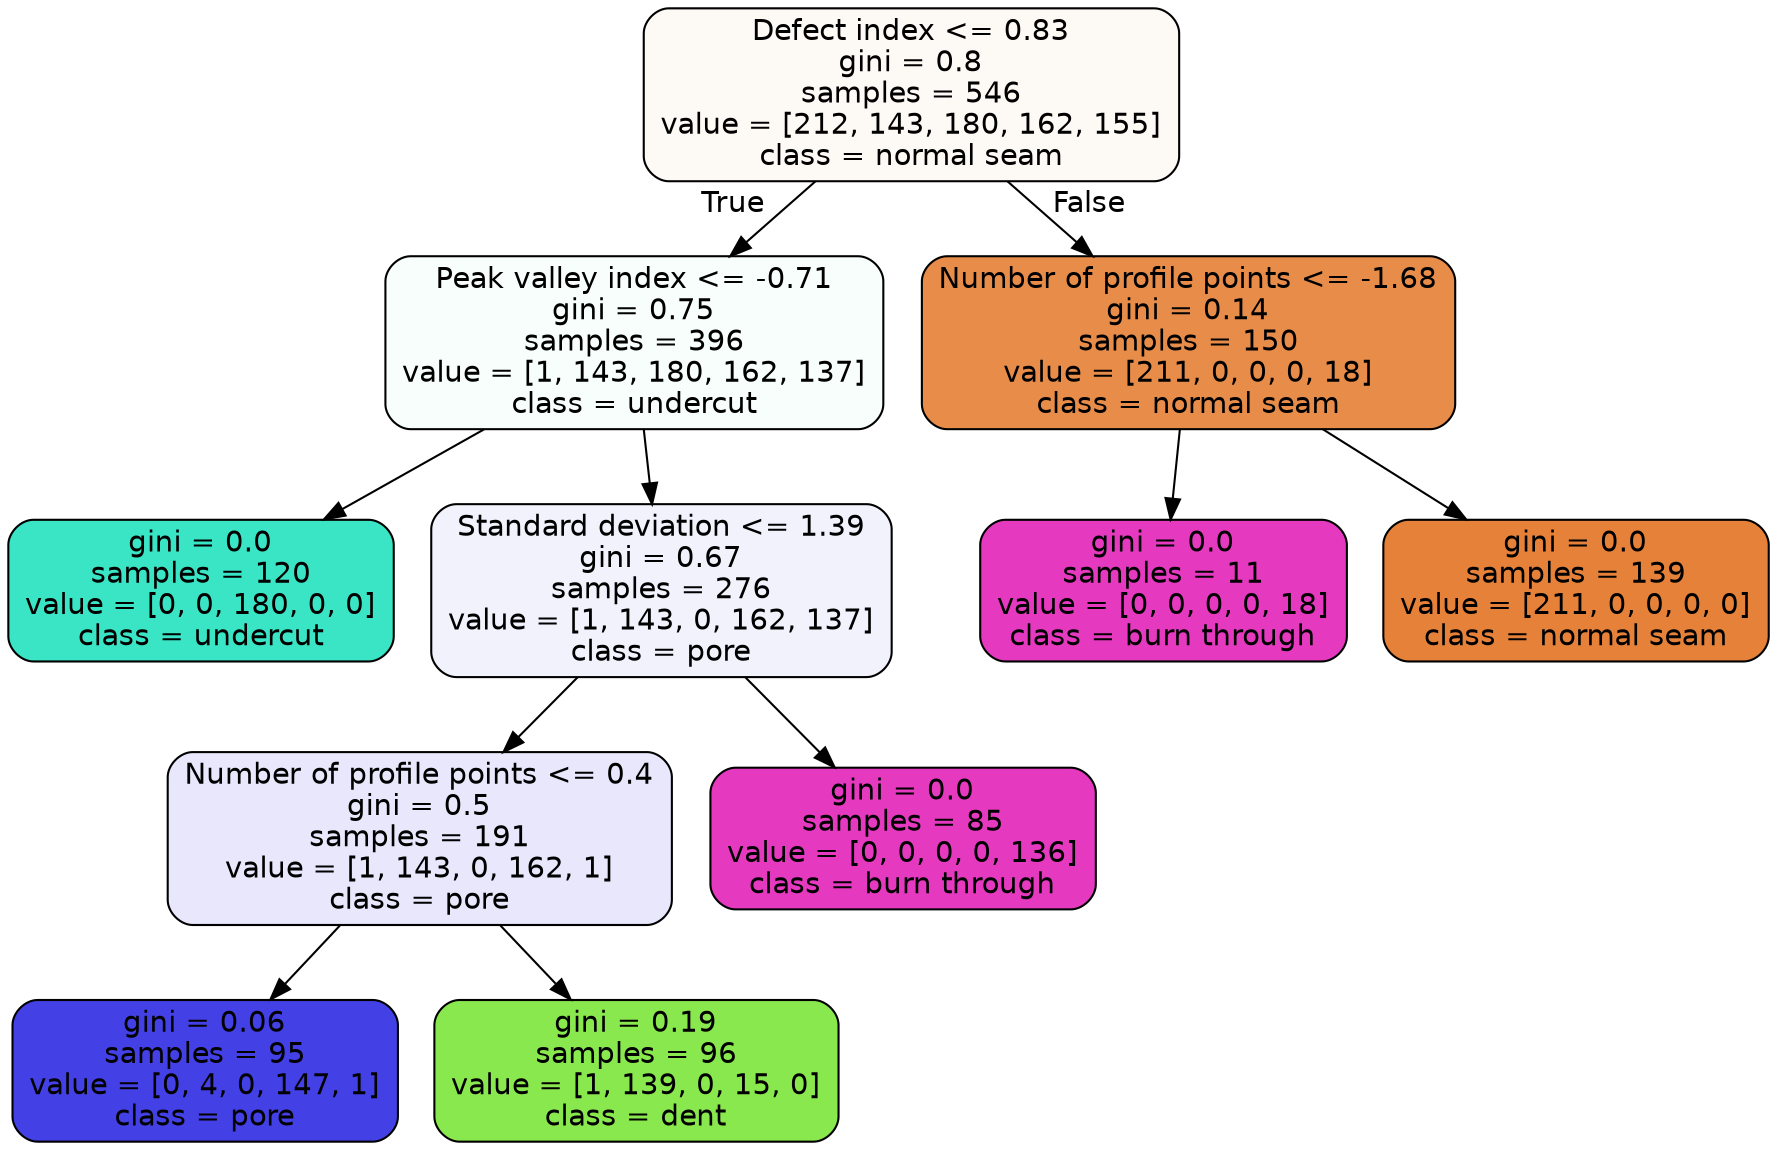 digraph Tree {
node [shape=box, style="filled, rounded", color="black", fontname=helvetica] ;
edge [fontname=helvetica] ;
0 [label="Defect index <= 0.83\ngini = 0.8\nsamples = 546\nvalue = [212, 143, 180, 162, 155]\nclass = normal seam", fillcolor="#e581390c"] ;
1 [label="Peak valley index <= -0.71\ngini = 0.75\nsamples = 396\nvalue = [1, 143, 180, 162, 137]\nclass = undercut", fillcolor="#39e5c50a"] ;
0 -> 1 [labeldistance=2.5, labelangle=45, headlabel="True"] ;
2 [label="gini = 0.0\nsamples = 120\nvalue = [0, 0, 180, 0, 0]\nclass = undercut", fillcolor="#39e5c5ff"] ;
1 -> 2 ;
3 [label="Standard deviation <= 1.39\ngini = 0.67\nsamples = 276\nvalue = [1, 143, 0, 162, 137]\nclass = pore", fillcolor="#3c39e510"] ;
1 -> 3 ;
4 [label="Number of profile points <= 0.4\ngini = 0.5\nsamples = 191\nvalue = [1, 143, 0, 162, 1]\nclass = pore", fillcolor="#3c39e51e"] ;
3 -> 4 ;
5 [label="gini = 0.06\nsamples = 95\nvalue = [0, 4, 0, 147, 1]\nclass = pore", fillcolor="#3c39e5f6"] ;
4 -> 5 ;
6 [label="gini = 0.19\nsamples = 96\nvalue = [1, 139, 0, 15, 0]\nclass = dent", fillcolor="#7be539e2"] ;
4 -> 6 ;
7 [label="gini = 0.0\nsamples = 85\nvalue = [0, 0, 0, 0, 136]\nclass = burn through", fillcolor="#e539c0ff"] ;
3 -> 7 ;
8 [label="Number of profile points <= -1.68\ngini = 0.14\nsamples = 150\nvalue = [211, 0, 0, 0, 18]\nclass = normal seam", fillcolor="#e58139e9"] ;
0 -> 8 [labeldistance=2.5, labelangle=-45, headlabel="False"] ;
9 [label="gini = 0.0\nsamples = 11\nvalue = [0, 0, 0, 0, 18]\nclass = burn through", fillcolor="#e539c0ff"] ;
8 -> 9 ;
10 [label="gini = 0.0\nsamples = 139\nvalue = [211, 0, 0, 0, 0]\nclass = normal seam", fillcolor="#e58139ff"] ;
8 -> 10 ;
}